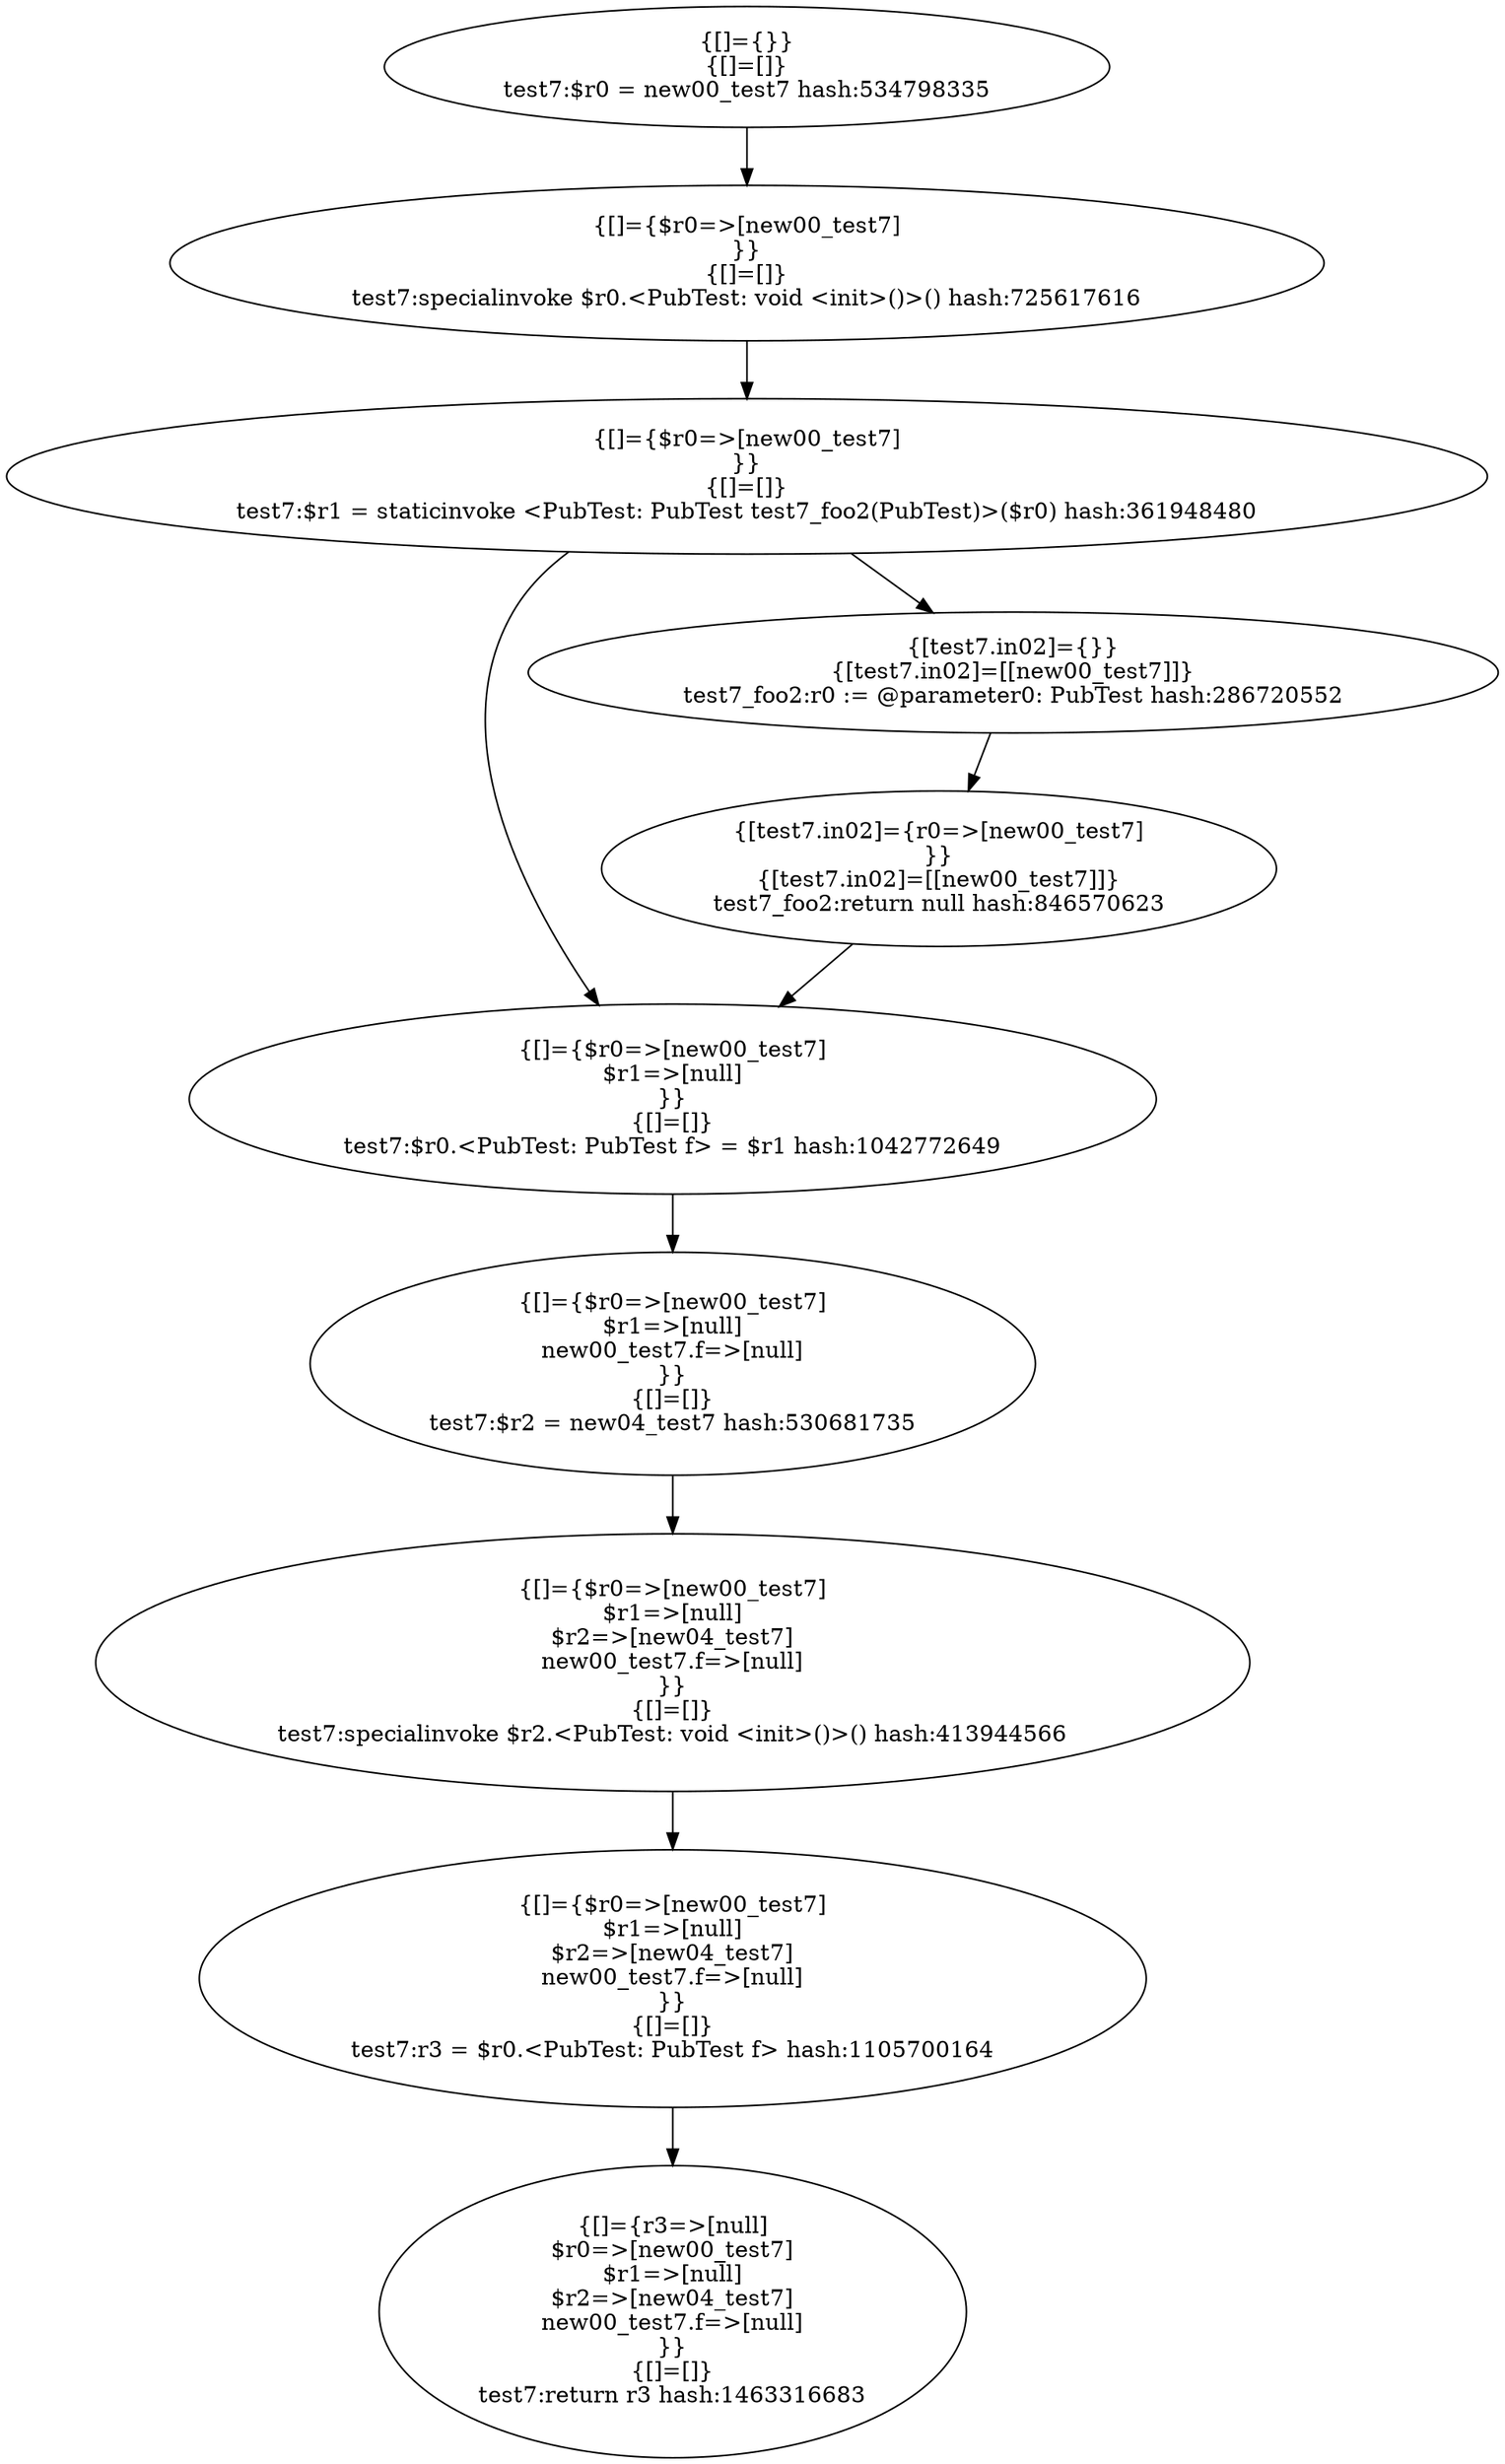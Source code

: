 digraph "./target1-pub/PubTest.test7" {
    "{[]={}}
{[]=[]}
test7:$r0 = new00_test7 hash:534798335";
    "{[]={$r0=>[new00_test7]
}}
{[]=[]}
test7:specialinvoke $r0.<PubTest: void <init>()>() hash:725617616";
    "{[]={$r0=>[new00_test7]
}}
{[]=[]}
test7:$r1 = staticinvoke <PubTest: PubTest test7_foo2(PubTest)>($r0) hash:361948480";
    "{[]={$r0=>[new00_test7]
$r1=>[null]
}}
{[]=[]}
test7:$r0.<PubTest: PubTest f> = $r1 hash:1042772649";
    "{[]={$r0=>[new00_test7]
$r1=>[null]
new00_test7.f=>[null]
}}
{[]=[]}
test7:$r2 = new04_test7 hash:530681735";
    "{[]={$r0=>[new00_test7]
$r1=>[null]
$r2=>[new04_test7]
new00_test7.f=>[null]
}}
{[]=[]}
test7:specialinvoke $r2.<PubTest: void <init>()>() hash:413944566";
    "{[]={$r0=>[new00_test7]
$r1=>[null]
$r2=>[new04_test7]
new00_test7.f=>[null]
}}
{[]=[]}
test7:r3 = $r0.<PubTest: PubTest f> hash:1105700164";
    "{[]={r3=>[null]
$r0=>[new00_test7]
$r1=>[null]
$r2=>[new04_test7]
new00_test7.f=>[null]
}}
{[]=[]}
test7:return r3 hash:1463316683";
    "{[test7.in02]={}}
{[test7.in02]=[[new00_test7]]}
test7_foo2:r0 := @parameter0: PubTest hash:286720552";
    "{[test7.in02]={r0=>[new00_test7]
}}
{[test7.in02]=[[new00_test7]]}
test7_foo2:return null hash:846570623";
    "{[]={}}
{[]=[]}
test7:$r0 = new00_test7 hash:534798335"->"{[]={$r0=>[new00_test7]
}}
{[]=[]}
test7:specialinvoke $r0.<PubTest: void <init>()>() hash:725617616";
    "{[]={$r0=>[new00_test7]
}}
{[]=[]}
test7:specialinvoke $r0.<PubTest: void <init>()>() hash:725617616"->"{[]={$r0=>[new00_test7]
}}
{[]=[]}
test7:$r1 = staticinvoke <PubTest: PubTest test7_foo2(PubTest)>($r0) hash:361948480";
    "{[]={$r0=>[new00_test7]
}}
{[]=[]}
test7:$r1 = staticinvoke <PubTest: PubTest test7_foo2(PubTest)>($r0) hash:361948480"->"{[test7.in02]={}}
{[test7.in02]=[[new00_test7]]}
test7_foo2:r0 := @parameter0: PubTest hash:286720552";
    "{[]={$r0=>[new00_test7]
}}
{[]=[]}
test7:$r1 = staticinvoke <PubTest: PubTest test7_foo2(PubTest)>($r0) hash:361948480"->"{[]={$r0=>[new00_test7]
$r1=>[null]
}}
{[]=[]}
test7:$r0.<PubTest: PubTest f> = $r1 hash:1042772649";
    "{[]={$r0=>[new00_test7]
$r1=>[null]
}}
{[]=[]}
test7:$r0.<PubTest: PubTest f> = $r1 hash:1042772649"->"{[]={$r0=>[new00_test7]
$r1=>[null]
new00_test7.f=>[null]
}}
{[]=[]}
test7:$r2 = new04_test7 hash:530681735";
    "{[]={$r0=>[new00_test7]
$r1=>[null]
new00_test7.f=>[null]
}}
{[]=[]}
test7:$r2 = new04_test7 hash:530681735"->"{[]={$r0=>[new00_test7]
$r1=>[null]
$r2=>[new04_test7]
new00_test7.f=>[null]
}}
{[]=[]}
test7:specialinvoke $r2.<PubTest: void <init>()>() hash:413944566";
    "{[]={$r0=>[new00_test7]
$r1=>[null]
$r2=>[new04_test7]
new00_test7.f=>[null]
}}
{[]=[]}
test7:specialinvoke $r2.<PubTest: void <init>()>() hash:413944566"->"{[]={$r0=>[new00_test7]
$r1=>[null]
$r2=>[new04_test7]
new00_test7.f=>[null]
}}
{[]=[]}
test7:r3 = $r0.<PubTest: PubTest f> hash:1105700164";
    "{[]={$r0=>[new00_test7]
$r1=>[null]
$r2=>[new04_test7]
new00_test7.f=>[null]
}}
{[]=[]}
test7:r3 = $r0.<PubTest: PubTest f> hash:1105700164"->"{[]={r3=>[null]
$r0=>[new00_test7]
$r1=>[null]
$r2=>[new04_test7]
new00_test7.f=>[null]
}}
{[]=[]}
test7:return r3 hash:1463316683";
    "{[test7.in02]={}}
{[test7.in02]=[[new00_test7]]}
test7_foo2:r0 := @parameter0: PubTest hash:286720552"->"{[test7.in02]={r0=>[new00_test7]
}}
{[test7.in02]=[[new00_test7]]}
test7_foo2:return null hash:846570623";
    "{[test7.in02]={r0=>[new00_test7]
}}
{[test7.in02]=[[new00_test7]]}
test7_foo2:return null hash:846570623"->"{[]={$r0=>[new00_test7]
$r1=>[null]
}}
{[]=[]}
test7:$r0.<PubTest: PubTest f> = $r1 hash:1042772649";
}
